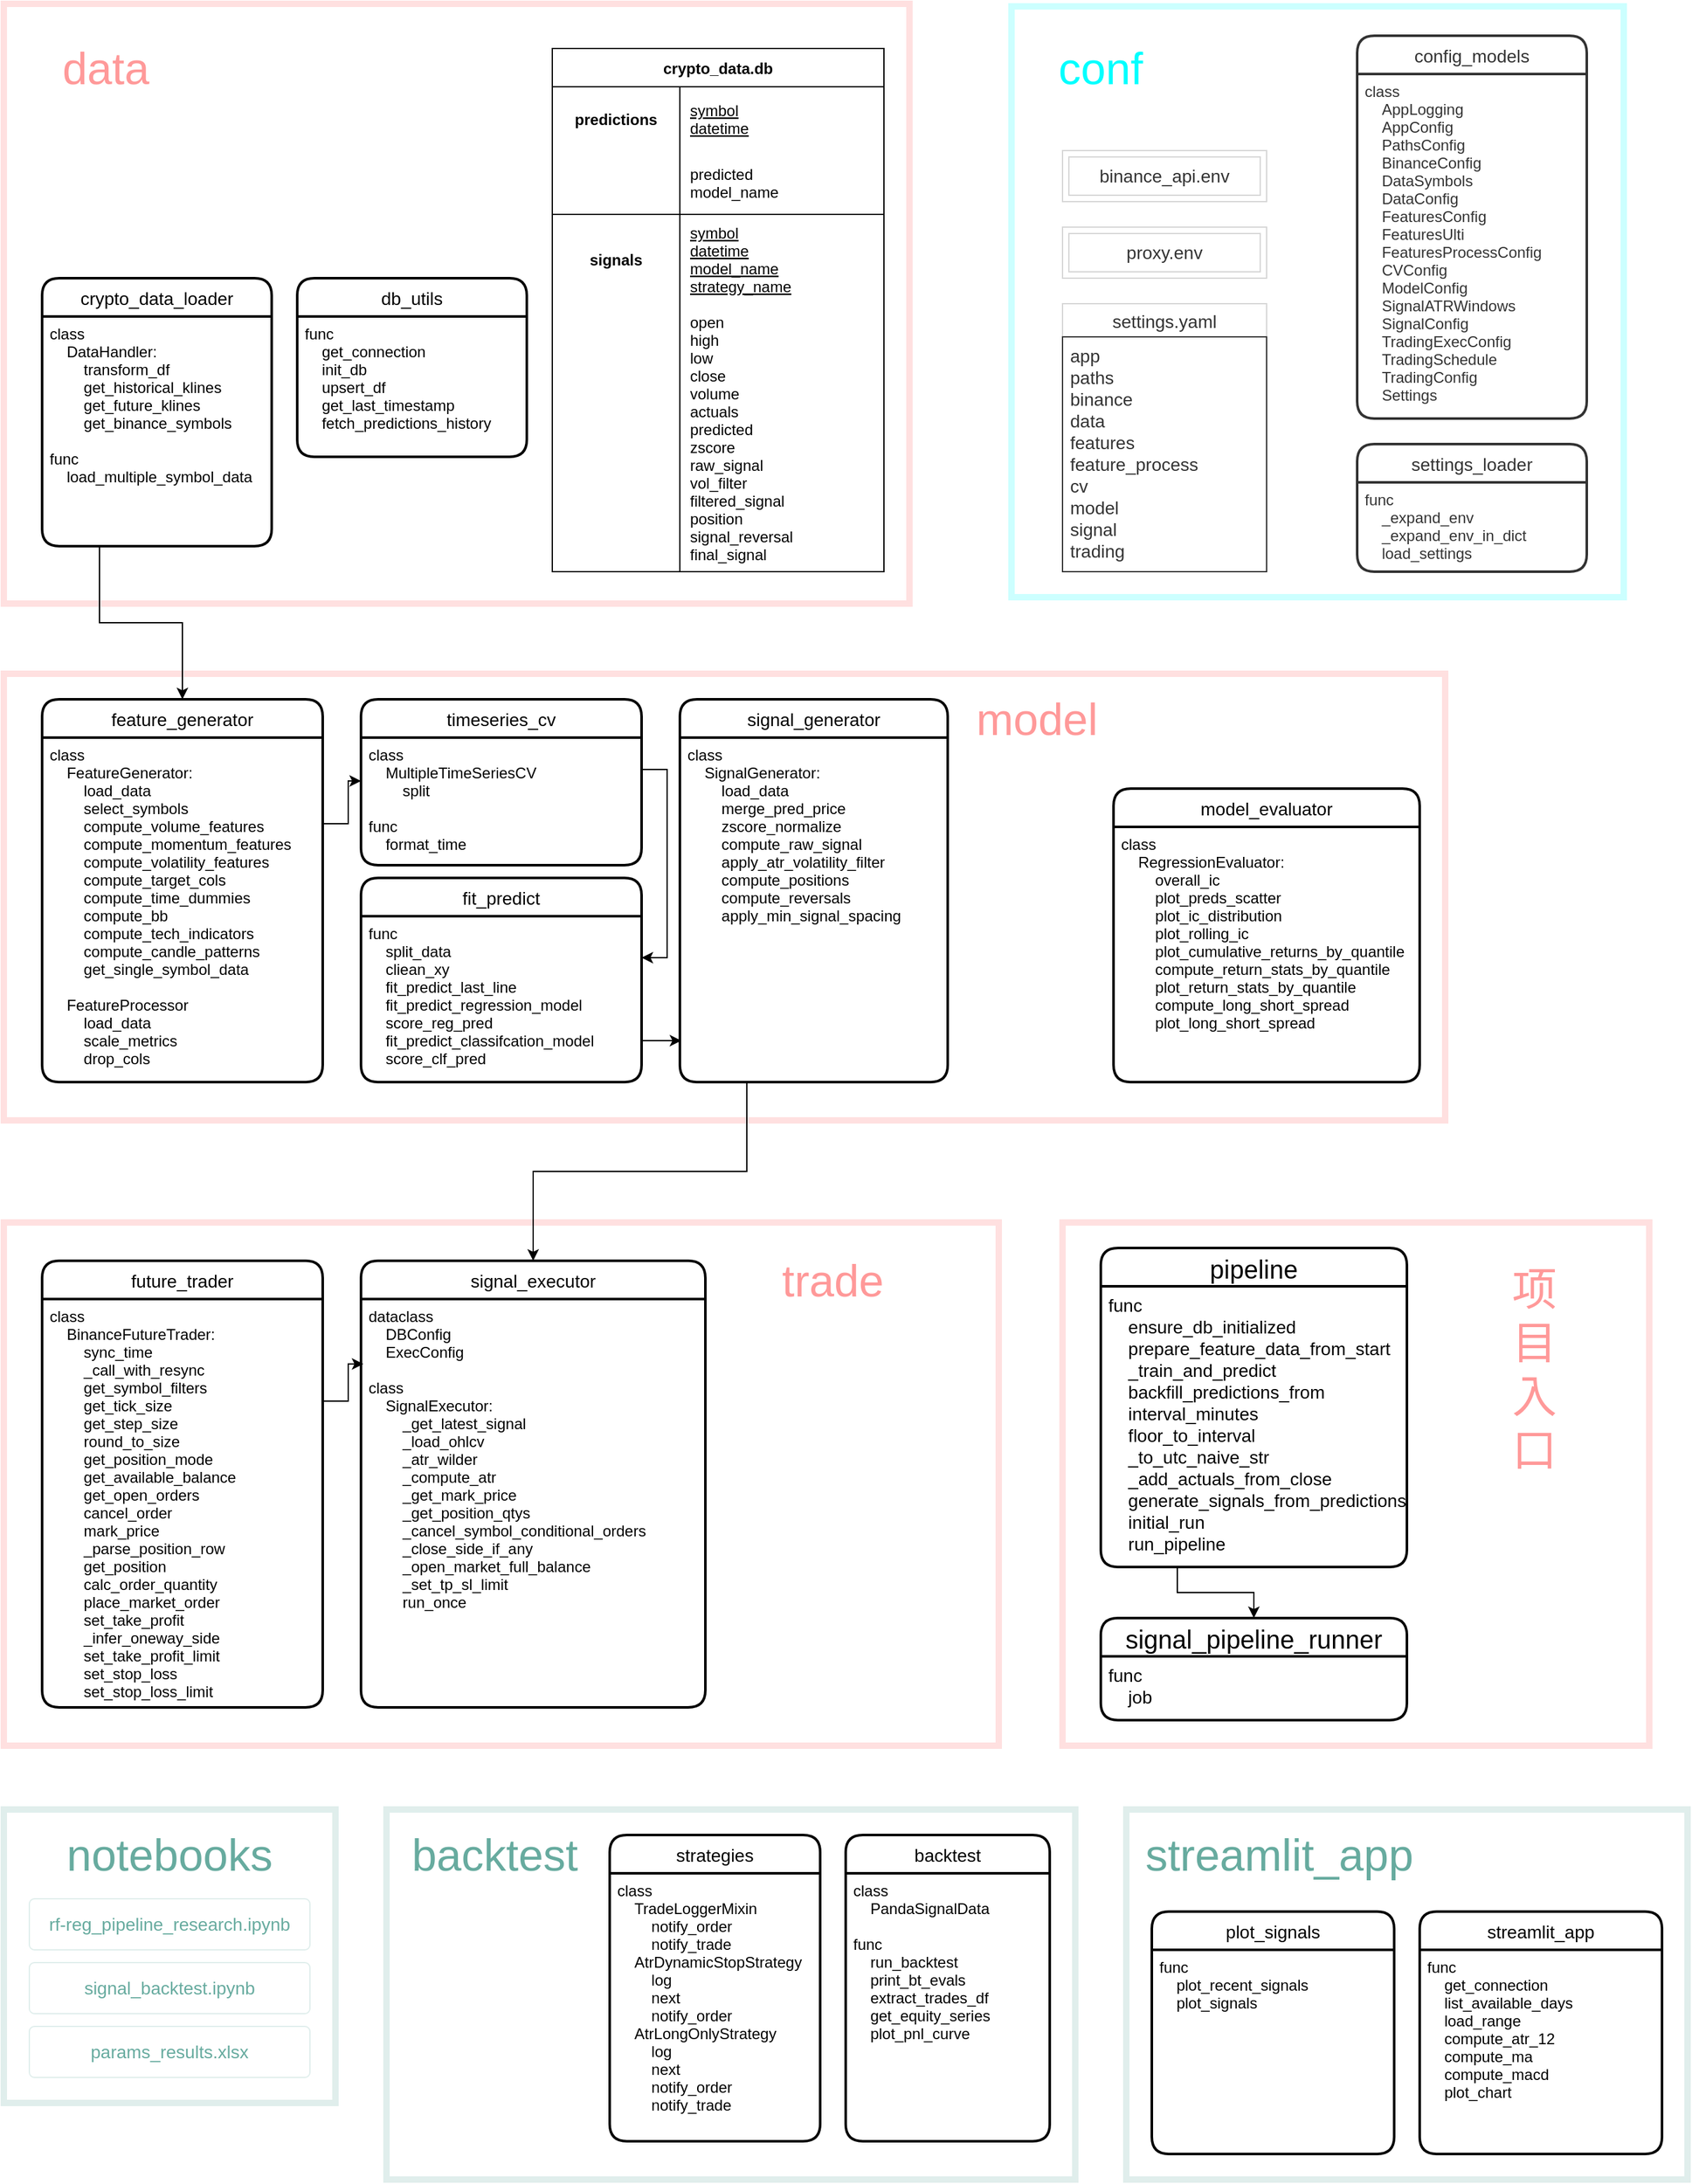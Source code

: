 <mxfile version="20.8.16" type="device"><diagram name="Page-1" id="3JZgt2VzSRIfHEZPAZw5"><mxGraphModel dx="1661" dy="1002" grid="1" gridSize="10" guides="1" tooltips="1" connect="1" arrows="1" fold="1" page="1" pageScale="1" pageWidth="827" pageHeight="1169" math="0" shadow="0"><root><mxCell id="0"/><mxCell id="1" parent="0"/><mxCell id="xsBVrNOs6d973Cf2evKN-70" value="" style="rounded=0;whiteSpace=wrap;html=1;labelBackgroundColor=none;strokeColor=#FF6666;strokeWidth=5;fontSize=14;fontColor=#999999;gradientColor=none;opacity=20;" vertex="1" parent="1"><mxGeometry x="920" y="1070" width="460" height="410" as="geometry"/></mxCell><mxCell id="xsBVrNOs6d973Cf2evKN-60" value="" style="rounded=0;whiteSpace=wrap;html=1;labelBackgroundColor=none;strokeColor=#FF6666;strokeWidth=5;fontSize=35;fontColor=#999999;gradientColor=none;opacity=20;" vertex="1" parent="1"><mxGeometry x="90" y="1070" width="780" height="410" as="geometry"/></mxCell><mxCell id="xsBVrNOs6d973Cf2evKN-52" value="" style="rounded=0;whiteSpace=wrap;html=1;labelBackgroundColor=none;strokeColor=#FF6666;strokeWidth=5;fontSize=35;fontColor=#999999;gradientColor=none;opacity=20;" vertex="1" parent="1"><mxGeometry x="90" y="640" width="1130" height="350" as="geometry"/></mxCell><mxCell id="xsBVrNOs6d973Cf2evKN-33" value="" style="rounded=0;whiteSpace=wrap;html=1;gradientColor=none;opacity=20;strokeColor=#FF6666;strokeWidth=5;labelBackgroundColor=none;" vertex="1" parent="1"><mxGeometry x="90" y="115" width="710" height="470" as="geometry"/></mxCell><mxCell id="xsBVrNOs6d973Cf2evKN-14" value="crypto_data_loader" style="swimlane;childLayout=stackLayout;horizontal=1;startSize=30;horizontalStack=0;rounded=1;fontSize=14;fontStyle=0;strokeWidth=2;resizeParent=0;resizeLast=1;shadow=0;dashed=0;align=center;" vertex="1" parent="1"><mxGeometry x="120" y="330" width="180" height="210" as="geometry"/></mxCell><mxCell id="xsBVrNOs6d973Cf2evKN-15" value="class &#10;    DataHandler:&#10;        transform_df&#10;        get_historical_klines&#10;        get_future_klines&#10;        get_binance_symbols&#10;&#10;func&#10;    load_multiple_symbol_data" style="align=left;strokeColor=none;fillColor=none;spacingLeft=4;fontSize=12;verticalAlign=top;resizable=0;rotatable=0;part=1;" vertex="1" parent="xsBVrNOs6d973Cf2evKN-14"><mxGeometry y="30" width="180" height="180" as="geometry"/></mxCell><mxCell id="xsBVrNOs6d973Cf2evKN-16" value="db_utils" style="swimlane;childLayout=stackLayout;horizontal=1;startSize=30;horizontalStack=0;rounded=1;fontSize=14;fontStyle=0;strokeWidth=2;resizeParent=0;resizeLast=1;shadow=0;dashed=0;align=center;" vertex="1" parent="1"><mxGeometry x="320" y="330" width="180" height="140" as="geometry"/></mxCell><mxCell id="xsBVrNOs6d973Cf2evKN-17" value="func&#10;    get_connection&#10;    init_db&#10;    upsert_df&#10;    get_last_timestamp&#10;    fetch_predictions_history&#10;    " style="align=left;strokeColor=none;fillColor=none;spacingLeft=4;fontSize=12;verticalAlign=top;resizable=0;rotatable=0;part=1;" vertex="1" parent="xsBVrNOs6d973Cf2evKN-16"><mxGeometry y="30" width="180" height="110" as="geometry"/></mxCell><mxCell id="xsBVrNOs6d973Cf2evKN-20" value="crypto_data.db" style="shape=table;startSize=30;container=1;collapsible=1;childLayout=tableLayout;fixedRows=1;rowLines=0;fontStyle=1;align=center;resizeLast=1;" vertex="1" parent="1"><mxGeometry x="520" y="150" width="260" height="410" as="geometry"/></mxCell><mxCell id="xsBVrNOs6d973Cf2evKN-21" value="" style="shape=tableRow;horizontal=0;startSize=0;swimlaneHead=0;swimlaneBody=0;fillColor=none;collapsible=0;dropTarget=0;points=[[0,0.5],[1,0.5]];portConstraint=eastwest;top=0;left=0;right=0;bottom=0;" vertex="1" parent="xsBVrNOs6d973Cf2evKN-20"><mxGeometry y="30" width="260" height="50" as="geometry"/></mxCell><mxCell id="xsBVrNOs6d973Cf2evKN-22" value="predictions" style="shape=partialRectangle;connectable=0;fillColor=none;top=0;left=0;bottom=0;right=0;fontStyle=1;overflow=hidden;" vertex="1" parent="xsBVrNOs6d973Cf2evKN-21"><mxGeometry width="100" height="50" as="geometry"><mxRectangle width="100" height="50" as="alternateBounds"/></mxGeometry></mxCell><mxCell id="xsBVrNOs6d973Cf2evKN-23" value="symbol&#10;datetime" style="shape=partialRectangle;connectable=0;fillColor=none;top=0;left=0;bottom=0;right=0;align=left;spacingLeft=6;fontStyle=4;overflow=hidden;" vertex="1" parent="xsBVrNOs6d973Cf2evKN-21"><mxGeometry x="100" width="160" height="50" as="geometry"><mxRectangle width="160" height="50" as="alternateBounds"/></mxGeometry></mxCell><mxCell id="xsBVrNOs6d973Cf2evKN-24" value="" style="shape=tableRow;horizontal=0;startSize=0;swimlaneHead=0;swimlaneBody=0;fillColor=none;collapsible=0;dropTarget=0;points=[[0,0.5],[1,0.5]];portConstraint=eastwest;top=0;left=0;right=0;bottom=1;" vertex="1" parent="xsBVrNOs6d973Cf2evKN-20"><mxGeometry y="80" width="260" height="50" as="geometry"/></mxCell><mxCell id="xsBVrNOs6d973Cf2evKN-25" value="" style="shape=partialRectangle;connectable=0;fillColor=none;top=0;left=0;bottom=0;right=0;fontStyle=1;overflow=hidden;" vertex="1" parent="xsBVrNOs6d973Cf2evKN-24"><mxGeometry width="100" height="50" as="geometry"><mxRectangle width="100" height="50" as="alternateBounds"/></mxGeometry></mxCell><mxCell id="xsBVrNOs6d973Cf2evKN-26" value="predicted&#10;model_name" style="shape=partialRectangle;connectable=0;fillColor=none;top=0;left=0;bottom=0;right=0;align=left;spacingLeft=6;fontStyle=0;overflow=hidden;" vertex="1" parent="xsBVrNOs6d973Cf2evKN-24"><mxGeometry x="100" width="160" height="50" as="geometry"><mxRectangle width="160" height="50" as="alternateBounds"/></mxGeometry></mxCell><mxCell id="xsBVrNOs6d973Cf2evKN-27" value="" style="shape=tableRow;horizontal=0;startSize=0;swimlaneHead=0;swimlaneBody=0;fillColor=none;collapsible=0;dropTarget=0;points=[[0,0.5],[1,0.5]];portConstraint=eastwest;top=0;left=0;right=0;bottom=0;" vertex="1" parent="xsBVrNOs6d973Cf2evKN-20"><mxGeometry y="130" width="260" height="70" as="geometry"/></mxCell><mxCell id="xsBVrNOs6d973Cf2evKN-28" value="signals" style="shape=partialRectangle;connectable=0;fillColor=none;top=0;left=0;bottom=0;right=0;editable=1;overflow=hidden;fontStyle=1" vertex="1" parent="xsBVrNOs6d973Cf2evKN-27"><mxGeometry width="100" height="70" as="geometry"><mxRectangle width="100" height="70" as="alternateBounds"/></mxGeometry></mxCell><mxCell id="xsBVrNOs6d973Cf2evKN-29" value="symbol&#10;datetime&#10;model_name&#10;strategy_name" style="shape=partialRectangle;connectable=0;fillColor=none;top=0;left=0;bottom=0;right=0;align=left;spacingLeft=6;overflow=hidden;fontStyle=4" vertex="1" parent="xsBVrNOs6d973Cf2evKN-27"><mxGeometry x="100" width="160" height="70" as="geometry"><mxRectangle width="160" height="70" as="alternateBounds"/></mxGeometry></mxCell><mxCell id="xsBVrNOs6d973Cf2evKN-30" value="" style="shape=tableRow;horizontal=0;startSize=0;swimlaneHead=0;swimlaneBody=0;fillColor=none;collapsible=0;dropTarget=0;points=[[0,0.5],[1,0.5]];portConstraint=eastwest;top=0;left=0;right=0;bottom=0;" vertex="1" parent="xsBVrNOs6d973Cf2evKN-20"><mxGeometry y="200" width="260" height="210" as="geometry"/></mxCell><mxCell id="xsBVrNOs6d973Cf2evKN-31" value="" style="shape=partialRectangle;connectable=0;fillColor=none;top=0;left=0;bottom=0;right=0;editable=1;overflow=hidden;" vertex="1" parent="xsBVrNOs6d973Cf2evKN-30"><mxGeometry width="100" height="210" as="geometry"><mxRectangle width="100" height="210" as="alternateBounds"/></mxGeometry></mxCell><mxCell id="xsBVrNOs6d973Cf2evKN-32" value="open&#10;high&#10;low&#10;close&#10;volume&#10;actuals&#10;predicted&#10;zscore&#10;raw_signal&#10;vol_filter&#10;filtered_signal&#10;position&#10;signal_reversal&#10;final_signal" style="shape=partialRectangle;connectable=0;fillColor=none;top=0;left=0;bottom=0;right=0;align=left;spacingLeft=6;overflow=hidden;" vertex="1" parent="xsBVrNOs6d973Cf2evKN-30"><mxGeometry x="100" width="160" height="210" as="geometry"><mxRectangle width="160" height="210" as="alternateBounds"/></mxGeometry></mxCell><mxCell id="xsBVrNOs6d973Cf2evKN-34" value="data" style="text;html=1;strokeColor=none;fillColor=none;align=center;verticalAlign=middle;whiteSpace=wrap;rounded=0;fontSize=35;fontColor=#FF9999;" vertex="1" parent="1"><mxGeometry x="140" y="150" width="60" height="30" as="geometry"/></mxCell><mxCell id="xsBVrNOs6d973Cf2evKN-37" value="feature_generator" style="swimlane;childLayout=stackLayout;horizontal=1;startSize=30;horizontalStack=0;rounded=1;fontSize=14;fontStyle=0;strokeWidth=2;resizeParent=0;resizeLast=1;shadow=0;dashed=0;align=center;" vertex="1" parent="1"><mxGeometry x="120" y="660" width="220" height="300" as="geometry"/></mxCell><mxCell id="xsBVrNOs6d973Cf2evKN-38" value="class&#10;    FeatureGenerator:&#10;        load_data&#10;        select_symbols&#10;        compute_volume_features&#10;        compute_momentum_features&#10;        compute_volatility_features&#10;        compute_target_cols&#10;        compute_time_dummies&#10;        compute_bb&#10;        compute_tech_indicators&#10;        compute_candle_patterns&#10;        get_single_symbol_data&#10;    &#10;    FeatureProcessor&#10;        load_data&#10;        scale_metrics&#10;        drop_cols" style="align=left;strokeColor=none;fillColor=none;spacingLeft=4;fontSize=12;verticalAlign=top;resizable=0;rotatable=0;part=1;" vertex="1" parent="xsBVrNOs6d973Cf2evKN-37"><mxGeometry y="30" width="220" height="270" as="geometry"/></mxCell><mxCell id="xsBVrNOs6d973Cf2evKN-39" value="timeseries_cv" style="swimlane;childLayout=stackLayout;horizontal=1;startSize=30;horizontalStack=0;rounded=1;fontSize=14;fontStyle=0;strokeWidth=2;resizeParent=0;resizeLast=1;shadow=0;dashed=0;align=center;" vertex="1" parent="1"><mxGeometry x="370" y="660" width="220" height="130" as="geometry"/></mxCell><mxCell id="xsBVrNOs6d973Cf2evKN-40" value="class&#10;    MultipleTimeSeriesCV&#10;        split&#10;    &#10;func&#10;    format_time" style="align=left;strokeColor=none;fillColor=none;spacingLeft=4;fontSize=12;verticalAlign=top;resizable=0;rotatable=0;part=1;" vertex="1" parent="xsBVrNOs6d973Cf2evKN-39"><mxGeometry y="30" width="220" height="100" as="geometry"/></mxCell><mxCell id="xsBVrNOs6d973Cf2evKN-41" value="fit_predict" style="swimlane;childLayout=stackLayout;horizontal=1;startSize=30;horizontalStack=0;rounded=1;fontSize=14;fontStyle=0;strokeWidth=2;resizeParent=0;resizeLast=1;shadow=0;dashed=0;align=center;" vertex="1" parent="1"><mxGeometry x="370" y="800" width="220" height="160" as="geometry"/></mxCell><mxCell id="xsBVrNOs6d973Cf2evKN-42" value="func&#10;    split_data&#10;    cliean_xy&#10;    fit_predict_last_line&#10;    fit_predict_regression_model&#10;    score_reg_pred&#10;    fit_predict_classifcation_model&#10;    score_clf_pred" style="align=left;strokeColor=none;fillColor=none;spacingLeft=4;fontSize=12;verticalAlign=top;resizable=0;rotatable=0;part=1;" vertex="1" parent="xsBVrNOs6d973Cf2evKN-41"><mxGeometry y="30" width="220" height="130" as="geometry"/></mxCell><mxCell id="xsBVrNOs6d973Cf2evKN-43" value="signal_generator" style="swimlane;childLayout=stackLayout;horizontal=1;startSize=30;horizontalStack=0;rounded=1;fontSize=14;fontStyle=0;strokeWidth=2;resizeParent=0;resizeLast=1;shadow=0;dashed=0;align=center;" vertex="1" parent="1"><mxGeometry x="620" y="660" width="210" height="300" as="geometry"/></mxCell><mxCell id="xsBVrNOs6d973Cf2evKN-44" value="class&#10;    SignalGenerator:&#10;        load_data&#10;        merge_pred_price&#10;        zscore_normalize&#10;        compute_raw_signal&#10;        apply_atr_volatility_filter&#10;        compute_positions&#10;        compute_reversals&#10;        apply_min_signal_spacing" style="align=left;strokeColor=none;fillColor=none;spacingLeft=4;fontSize=12;verticalAlign=top;resizable=0;rotatable=0;part=1;" vertex="1" parent="xsBVrNOs6d973Cf2evKN-43"><mxGeometry y="30" width="210" height="270" as="geometry"/></mxCell><mxCell id="xsBVrNOs6d973Cf2evKN-46" style="edgeStyle=orthogonalEdgeStyle;rounded=0;orthogonalLoop=1;jettySize=auto;html=1;exitX=1;exitY=0.25;exitDx=0;exitDy=0;entryX=0;entryY=0.34;entryDx=0;entryDy=0;entryPerimeter=0;fontSize=35;fontColor=#999999;" edge="1" parent="1" source="xsBVrNOs6d973Cf2evKN-38" target="xsBVrNOs6d973Cf2evKN-40"><mxGeometry relative="1" as="geometry"/></mxCell><mxCell id="xsBVrNOs6d973Cf2evKN-47" style="edgeStyle=orthogonalEdgeStyle;rounded=0;orthogonalLoop=1;jettySize=auto;html=1;exitX=0.25;exitY=1;exitDx=0;exitDy=0;entryX=0.5;entryY=0;entryDx=0;entryDy=0;fontSize=35;fontColor=#999999;" edge="1" parent="1" source="xsBVrNOs6d973Cf2evKN-15" target="xsBVrNOs6d973Cf2evKN-37"><mxGeometry relative="1" as="geometry"/></mxCell><mxCell id="xsBVrNOs6d973Cf2evKN-48" style="edgeStyle=orthogonalEdgeStyle;rounded=0;orthogonalLoop=1;jettySize=auto;html=1;exitX=1;exitY=0.25;exitDx=0;exitDy=0;entryX=1;entryY=0.25;entryDx=0;entryDy=0;fontSize=35;fontColor=#999999;" edge="1" parent="1" source="xsBVrNOs6d973Cf2evKN-40" target="xsBVrNOs6d973Cf2evKN-42"><mxGeometry relative="1" as="geometry"/></mxCell><mxCell id="xsBVrNOs6d973Cf2evKN-49" style="edgeStyle=orthogonalEdgeStyle;rounded=0;orthogonalLoop=1;jettySize=auto;html=1;exitX=1;exitY=0.75;exitDx=0;exitDy=0;entryX=0.005;entryY=0.881;entryDx=0;entryDy=0;entryPerimeter=0;fontSize=35;fontColor=#999999;" edge="1" parent="1" source="xsBVrNOs6d973Cf2evKN-42" target="xsBVrNOs6d973Cf2evKN-44"><mxGeometry relative="1" as="geometry"/></mxCell><mxCell id="xsBVrNOs6d973Cf2evKN-53" value="model" style="text;html=1;strokeColor=none;fillColor=none;align=center;verticalAlign=middle;whiteSpace=wrap;rounded=0;fontSize=35;fontColor=#FF9999;" vertex="1" parent="1"><mxGeometry x="870" y="660" width="60" height="30" as="geometry"/></mxCell><mxCell id="xsBVrNOs6d973Cf2evKN-54" value="model_evaluator" style="swimlane;childLayout=stackLayout;horizontal=1;startSize=30;horizontalStack=0;rounded=1;fontSize=14;fontStyle=0;strokeWidth=2;resizeParent=0;resizeLast=1;shadow=0;dashed=0;align=center;" vertex="1" parent="1"><mxGeometry x="960" y="730" width="240" height="230" as="geometry"/></mxCell><mxCell id="xsBVrNOs6d973Cf2evKN-55" value="class&#10;    RegressionEvaluator:&#10;        overall_ic&#10;        plot_preds_scatter&#10;        plot_ic_distribution&#10;        plot_rolling_ic&#10;        plot_cumulative_returns_by_quantile&#10;        compute_return_stats_by_quantile&#10;        plot_return_stats_by_quantile&#10;        compute_long_short_spread&#10;        plot_long_short_spread" style="align=left;strokeColor=none;fillColor=none;spacingLeft=4;fontSize=12;verticalAlign=top;resizable=0;rotatable=0;part=1;" vertex="1" parent="xsBVrNOs6d973Cf2evKN-54"><mxGeometry y="30" width="240" height="200" as="geometry"/></mxCell><mxCell id="xsBVrNOs6d973Cf2evKN-56" value="future_trader" style="swimlane;childLayout=stackLayout;horizontal=1;startSize=30;horizontalStack=0;rounded=1;fontSize=14;fontStyle=0;strokeWidth=2;resizeParent=0;resizeLast=1;shadow=0;dashed=0;align=center;" vertex="1" parent="1"><mxGeometry x="120" y="1100" width="220" height="350" as="geometry"/></mxCell><mxCell id="xsBVrNOs6d973Cf2evKN-57" value="class&#10;    BinanceFutureTrader:&#10;        sync_time&#10;        _call_with_resync&#10;        get_symbol_filters&#10;        get_tick_size&#10;        get_step_size&#10;        round_to_size&#10;        get_position_mode&#10;        get_available_balance&#10;        get_open_orders&#10;        cancel_order&#10;        mark_price&#10;        _parse_position_row&#10;        get_position&#10;        calc_order_quantity&#10;        place_market_order&#10;        set_take_profit&#10;        _infer_oneway_side&#10;        set_take_profit_limit&#10;        set_stop_loss&#10;        set_stop_loss_limit&#10;        " style="align=left;strokeColor=none;fillColor=none;spacingLeft=4;fontSize=12;verticalAlign=top;resizable=0;rotatable=0;part=1;" vertex="1" parent="xsBVrNOs6d973Cf2evKN-56"><mxGeometry y="30" width="220" height="320" as="geometry"/></mxCell><mxCell id="xsBVrNOs6d973Cf2evKN-58" value="signal_executor" style="swimlane;childLayout=stackLayout;horizontal=1;startSize=30;horizontalStack=0;rounded=1;fontSize=14;fontStyle=0;strokeWidth=2;resizeParent=0;resizeLast=1;shadow=0;dashed=0;align=center;" vertex="1" parent="1"><mxGeometry x="370" y="1100" width="270" height="350" as="geometry"/></mxCell><mxCell id="xsBVrNOs6d973Cf2evKN-59" value="dataclass&#10;    DBConfig     &#10;    ExecConfig&#10;&#10;class&#10;    SignalExecutor:&#10;        _get_latest_signal&#10;        _load_ohlcv&#10;        _atr_wilder&#10;        _compute_atr&#10;        _get_mark_price&#10;        _get_position_qtys&#10;        _cancel_symbol_conditional_orders&#10;        _close_side_if_any&#10;        _open_market_full_balance&#10;        _set_tp_sl_limit&#10;        run_once&#10;        &#10;" style="align=left;strokeColor=none;fillColor=none;spacingLeft=4;fontSize=12;verticalAlign=top;resizable=0;rotatable=0;part=1;" vertex="1" parent="xsBVrNOs6d973Cf2evKN-58"><mxGeometry y="30" width="270" height="320" as="geometry"/></mxCell><mxCell id="xsBVrNOs6d973Cf2evKN-61" value="trade" style="text;html=1;strokeColor=none;fillColor=none;align=center;verticalAlign=middle;whiteSpace=wrap;rounded=0;fontSize=35;fontColor=#FF9999;" vertex="1" parent="1"><mxGeometry x="710" y="1100" width="60" height="30" as="geometry"/></mxCell><mxCell id="xsBVrNOs6d973Cf2evKN-63" style="edgeStyle=orthogonalEdgeStyle;rounded=0;orthogonalLoop=1;jettySize=auto;html=1;exitX=1;exitY=0.25;exitDx=0;exitDy=0;entryX=0.007;entryY=0.159;entryDx=0;entryDy=0;entryPerimeter=0;fontSize=35;fontColor=#999999;" edge="1" parent="1" source="xsBVrNOs6d973Cf2evKN-57" target="xsBVrNOs6d973Cf2evKN-59"><mxGeometry relative="1" as="geometry"/></mxCell><mxCell id="xsBVrNOs6d973Cf2evKN-64" style="edgeStyle=orthogonalEdgeStyle;rounded=0;orthogonalLoop=1;jettySize=auto;html=1;exitX=0.25;exitY=1;exitDx=0;exitDy=0;fontSize=35;fontColor=#999999;" edge="1" parent="1" source="xsBVrNOs6d973Cf2evKN-44" target="xsBVrNOs6d973Cf2evKN-58"><mxGeometry relative="1" as="geometry"/></mxCell><mxCell id="xsBVrNOs6d973Cf2evKN-65" value="pipeline" style="swimlane;childLayout=stackLayout;horizontal=1;startSize=30;horizontalStack=0;rounded=1;fontSize=20;fontStyle=0;strokeWidth=2;resizeParent=0;resizeLast=1;shadow=0;dashed=0;align=center;" vertex="1" parent="1"><mxGeometry x="950" y="1090" width="240" height="250" as="geometry"/></mxCell><mxCell id="xsBVrNOs6d973Cf2evKN-66" value="func&#10;    ensure_db_initialized&#10;    prepare_feature_data_from_start&#10;    _train_and_predict&#10;    backfill_predictions_from&#10;    interval_minutes&#10;    floor_to_interval&#10;    _to_utc_naive_str&#10;    _add_actuals_from_close&#10;    generate_signals_from_predictions&#10;    initial_run&#10;    run_pipeline" style="align=left;strokeColor=none;fillColor=none;spacingLeft=4;fontSize=14;verticalAlign=top;resizable=0;rotatable=0;part=1;" vertex="1" parent="xsBVrNOs6d973Cf2evKN-65"><mxGeometry y="30" width="240" height="220" as="geometry"/></mxCell><mxCell id="xsBVrNOs6d973Cf2evKN-67" value="signal_pipeline_runner" style="swimlane;childLayout=stackLayout;horizontal=1;startSize=30;horizontalStack=0;rounded=1;fontSize=20;fontStyle=0;strokeWidth=2;resizeParent=0;resizeLast=1;shadow=0;dashed=0;align=center;" vertex="1" parent="1"><mxGeometry x="950" y="1380" width="240" height="80" as="geometry"/></mxCell><mxCell id="xsBVrNOs6d973Cf2evKN-68" value="func&#10;    job" style="align=left;strokeColor=none;fillColor=none;spacingLeft=4;fontSize=14;verticalAlign=top;resizable=0;rotatable=0;part=1;" vertex="1" parent="xsBVrNOs6d973Cf2evKN-67"><mxGeometry y="30" width="240" height="50" as="geometry"/></mxCell><mxCell id="xsBVrNOs6d973Cf2evKN-69" style="edgeStyle=orthogonalEdgeStyle;rounded=0;orthogonalLoop=1;jettySize=auto;html=1;exitX=0.25;exitY=1;exitDx=0;exitDy=0;entryX=0.5;entryY=0;entryDx=0;entryDy=0;fontSize=14;fontColor=#999999;" edge="1" parent="1" source="xsBVrNOs6d973Cf2evKN-66" target="xsBVrNOs6d973Cf2evKN-67"><mxGeometry relative="1" as="geometry"/></mxCell><mxCell id="xsBVrNOs6d973Cf2evKN-71" value="项目入口" style="text;html=1;strokeColor=none;fillColor=none;align=center;verticalAlign=middle;whiteSpace=wrap;rounded=0;fontSize=35;fontColor=#FF9999;" vertex="1" parent="1"><mxGeometry x="1260" y="1090" width="60" height="190" as="geometry"/></mxCell><mxCell id="xsBVrNOs6d973Cf2evKN-72" value="binance_api.env" style="shape=ext;margin=3;double=1;whiteSpace=wrap;html=1;align=center;labelBackgroundColor=none;strokeColor=#000000;strokeWidth=1;fontSize=14;fontColor=#000000;gradientColor=none;opacity=20;" vertex="1" parent="1"><mxGeometry x="920" y="230" width="160" height="40" as="geometry"/></mxCell><mxCell id="xsBVrNOs6d973Cf2evKN-73" value="proxy.env" style="shape=ext;margin=3;double=1;whiteSpace=wrap;html=1;align=center;labelBackgroundColor=none;strokeColor=#000000;strokeWidth=1;fontSize=14;fontColor=#000000;gradientColor=none;opacity=20;" vertex="1" parent="1"><mxGeometry x="920" y="290" width="160" height="40" as="geometry"/></mxCell><mxCell id="xsBVrNOs6d973Cf2evKN-74" value="settings.yaml" style="swimlane;fontStyle=0;childLayout=stackLayout;horizontal=1;startSize=26;horizontalStack=0;resizeParent=1;resizeParentMax=0;resizeLast=0;collapsible=1;marginBottom=0;align=center;fontSize=14;labelBackgroundColor=none;strokeColor=#000000;strokeWidth=1;fontColor=#000000;gradientColor=none;opacity=20;" vertex="1" parent="1"><mxGeometry x="920" y="350" width="160" height="210" as="geometry"/></mxCell><mxCell id="xsBVrNOs6d973Cf2evKN-75" value="app&#10;paths&#10;binance&#10;data&#10;features&#10;feature_process&#10;cv&#10;model&#10;signal&#10;trading" style="text;strokeColor=#000000;fillColor=none;spacingLeft=4;spacingRight=4;overflow=hidden;rotatable=0;points=[[0,0.5],[1,0.5]];portConstraint=eastwest;fontSize=14;fontColor=#000000;" vertex="1" parent="xsBVrNOs6d973Cf2evKN-74"><mxGeometry y="26" width="160" height="184" as="geometry"/></mxCell><mxCell id="xsBVrNOs6d973Cf2evKN-78" value="config_models" style="swimlane;childLayout=stackLayout;horizontal=1;startSize=30;horizontalStack=0;rounded=1;fontSize=14;fontStyle=0;strokeWidth=2;resizeParent=0;resizeLast=1;shadow=0;dashed=0;align=center;" vertex="1" parent="1"><mxGeometry x="1151" y="140" width="180" height="300" as="geometry"/></mxCell><mxCell id="xsBVrNOs6d973Cf2evKN-79" value="class&#10;    AppLogging&#10;    AppConfig&#10;    PathsConfig&#10;    BinanceConfig&#10;    DataSymbols&#10;    DataConfig&#10;    FeaturesConfig&#10;    FeaturesUlti&#10;    FeaturesProcessConfig&#10;    CVConfig&#10;    ModelConfig&#10;    SignalATRWindows&#10;    SignalConfig&#10;    TradingExecConfig&#10;    TradingSchedule&#10;    TradingConfig&#10;    Settings" style="align=left;strokeColor=none;fillColor=none;spacingLeft=4;fontSize=12;verticalAlign=top;resizable=0;rotatable=0;part=1;" vertex="1" parent="xsBVrNOs6d973Cf2evKN-78"><mxGeometry y="30" width="180" height="270" as="geometry"/></mxCell><mxCell id="xsBVrNOs6d973Cf2evKN-80" value="settings_loader" style="swimlane;childLayout=stackLayout;horizontal=1;startSize=30;horizontalStack=0;rounded=1;fontSize=14;fontStyle=0;strokeWidth=2;resizeParent=0;resizeLast=1;shadow=0;dashed=0;align=center;" vertex="1" parent="1"><mxGeometry x="1151" y="460" width="180" height="100" as="geometry"/></mxCell><mxCell id="xsBVrNOs6d973Cf2evKN-81" value="func&#10;    _expand_env&#10;    _expand_env_in_dict&#10;    load_settings" style="align=left;strokeColor=none;fillColor=none;spacingLeft=4;fontSize=12;verticalAlign=top;resizable=0;rotatable=0;part=1;" vertex="1" parent="xsBVrNOs6d973Cf2evKN-80"><mxGeometry y="30" width="180" height="70" as="geometry"/></mxCell><mxCell id="xsBVrNOs6d973Cf2evKN-83" value="" style="rounded=0;whiteSpace=wrap;html=1;gradientColor=none;opacity=20;strokeColor=#00FFFF;strokeWidth=5;labelBackgroundColor=none;" vertex="1" parent="1"><mxGeometry x="880" y="117" width="480" height="463" as="geometry"/></mxCell><mxCell id="xsBVrNOs6d973Cf2evKN-84" value="conf" style="text;html=1;strokeColor=none;fillColor=none;align=center;verticalAlign=middle;whiteSpace=wrap;rounded=0;fontSize=35;fontColor=#00FFFF;" vertex="1" parent="1"><mxGeometry x="920" y="150" width="60" height="30" as="geometry"/></mxCell><mxCell id="xsBVrNOs6d973Cf2evKN-85" value="" style="rounded=0;whiteSpace=wrap;html=1;labelBackgroundColor=none;strokeColor=#67AB9F;strokeWidth=5;fontSize=14;fontColor=#999999;gradientColor=none;opacity=20;" vertex="1" parent="1"><mxGeometry x="90" y="1530" width="260" height="230" as="geometry"/></mxCell><mxCell id="xsBVrNOs6d973Cf2evKN-91" value="notebooks" style="text;html=1;strokeColor=none;fillColor=none;align=center;verticalAlign=middle;whiteSpace=wrap;rounded=0;fontSize=35;fontColor=#67AB9F;" vertex="1" parent="1"><mxGeometry x="115" y="1540" width="210" height="50" as="geometry"/></mxCell><mxCell id="xsBVrNOs6d973Cf2evKN-92" value="rf-reg_pipeline_research.ipynb" style="rounded=1;arcSize=10;whiteSpace=wrap;html=1;align=center;labelBackgroundColor=none;strokeColor=#67AB9F;strokeWidth=1;fontSize=14;fontColor=#67AB9F;gradientColor=none;opacity=20;" vertex="1" parent="1"><mxGeometry x="110" y="1600" width="220" height="40" as="geometry"/></mxCell><mxCell id="xsBVrNOs6d973Cf2evKN-93" value="signal_backtest.ipynb" style="rounded=1;arcSize=10;whiteSpace=wrap;html=1;align=center;labelBackgroundColor=none;strokeColor=#67AB9F;strokeWidth=1;fontSize=14;fontColor=#67AB9F;gradientColor=none;opacity=20;" vertex="1" parent="1"><mxGeometry x="110" y="1650" width="220" height="40" as="geometry"/></mxCell><mxCell id="xsBVrNOs6d973Cf2evKN-94" value="params_results.xlsx" style="rounded=1;arcSize=10;whiteSpace=wrap;html=1;align=center;labelBackgroundColor=none;strokeColor=#67AB9F;strokeWidth=1;fontSize=14;fontColor=#67AB9F;gradientColor=none;opacity=20;" vertex="1" parent="1"><mxGeometry x="110" y="1700" width="220" height="40" as="geometry"/></mxCell><mxCell id="xsBVrNOs6d973Cf2evKN-95" value="" style="rounded=0;whiteSpace=wrap;html=1;labelBackgroundColor=none;strokeColor=#67AB9F;strokeWidth=5;fontSize=14;fontColor=#999999;gradientColor=none;opacity=20;" vertex="1" parent="1"><mxGeometry x="390" y="1530" width="540" height="290" as="geometry"/></mxCell><mxCell id="xsBVrNOs6d973Cf2evKN-96" value="strategies" style="swimlane;childLayout=stackLayout;horizontal=1;startSize=30;horizontalStack=0;rounded=1;fontSize=14;fontStyle=0;strokeWidth=2;resizeParent=0;resizeLast=1;shadow=0;dashed=0;align=center;" vertex="1" parent="1"><mxGeometry x="565" y="1550" width="165" height="240" as="geometry"/></mxCell><mxCell id="xsBVrNOs6d973Cf2evKN-97" value="class&#10;    TradeLoggerMixin&#10;        notify_order&#10;        notify_trade&#10;    AtrDynamicStopStrategy&#10;        log&#10;        next&#10;        notify_order&#10;    AtrLongOnlyStrategy&#10;        log&#10;        next&#10;        notify_order&#10;        notify_trade" style="align=left;strokeColor=none;fillColor=none;spacingLeft=4;fontSize=12;verticalAlign=top;resizable=0;rotatable=0;part=1;" vertex="1" parent="xsBVrNOs6d973Cf2evKN-96"><mxGeometry y="30" width="165" height="210" as="geometry"/></mxCell><mxCell id="xsBVrNOs6d973Cf2evKN-98" value="backtest" style="text;html=1;strokeColor=none;fillColor=none;align=center;verticalAlign=middle;whiteSpace=wrap;rounded=0;fontSize=35;fontColor=#67AB9F;" vertex="1" parent="1"><mxGeometry x="370" y="1540" width="210" height="50" as="geometry"/></mxCell><mxCell id="xsBVrNOs6d973Cf2evKN-99" value="backtest" style="swimlane;childLayout=stackLayout;horizontal=1;startSize=30;horizontalStack=0;rounded=1;fontSize=14;fontStyle=0;strokeWidth=2;resizeParent=0;resizeLast=1;shadow=0;dashed=0;align=center;" vertex="1" parent="1"><mxGeometry x="750" y="1550" width="160" height="240" as="geometry"/></mxCell><mxCell id="xsBVrNOs6d973Cf2evKN-100" value="class&#10;    PandaSignalData&#10;    &#10;func&#10;    run_backtest&#10;    print_bt_evals&#10;    extract_trades_df&#10;    get_equity_series&#10;    plot_pnl_curve" style="align=left;strokeColor=none;fillColor=none;spacingLeft=4;fontSize=12;verticalAlign=top;resizable=0;rotatable=0;part=1;" vertex="1" parent="xsBVrNOs6d973Cf2evKN-99"><mxGeometry y="30" width="160" height="210" as="geometry"/></mxCell><mxCell id="xsBVrNOs6d973Cf2evKN-101" value="" style="rounded=0;whiteSpace=wrap;html=1;labelBackgroundColor=none;strokeColor=#67AB9F;strokeWidth=5;fontSize=14;fontColor=#999999;gradientColor=none;opacity=20;" vertex="1" parent="1"><mxGeometry x="970" y="1530" width="440" height="290" as="geometry"/></mxCell><mxCell id="xsBVrNOs6d973Cf2evKN-102" value="streamlit_app" style="text;html=1;strokeColor=none;fillColor=none;align=center;verticalAlign=middle;whiteSpace=wrap;rounded=0;fontSize=35;fontColor=#67AB9F;" vertex="1" parent="1"><mxGeometry x="990" y="1540" width="200" height="50" as="geometry"/></mxCell><mxCell id="xsBVrNOs6d973Cf2evKN-103" value="plot_signals" style="swimlane;childLayout=stackLayout;horizontal=1;startSize=30;horizontalStack=0;rounded=1;fontSize=14;fontStyle=0;strokeWidth=2;resizeParent=0;resizeLast=1;shadow=0;dashed=0;align=center;" vertex="1" parent="1"><mxGeometry x="990" y="1610" width="190" height="190" as="geometry"/></mxCell><mxCell id="xsBVrNOs6d973Cf2evKN-104" value="func&#10;    plot_recent_signals&#10;    plot_signals" style="align=left;strokeColor=none;fillColor=none;spacingLeft=4;fontSize=12;verticalAlign=top;resizable=0;rotatable=0;part=1;" vertex="1" parent="xsBVrNOs6d973Cf2evKN-103"><mxGeometry y="30" width="190" height="160" as="geometry"/></mxCell><mxCell id="xsBVrNOs6d973Cf2evKN-105" value="streamlit_app" style="swimlane;childLayout=stackLayout;horizontal=1;startSize=30;horizontalStack=0;rounded=1;fontSize=14;fontStyle=0;strokeWidth=2;resizeParent=0;resizeLast=1;shadow=0;dashed=0;align=center;" vertex="1" parent="1"><mxGeometry x="1200" y="1610" width="190" height="190" as="geometry"/></mxCell><mxCell id="xsBVrNOs6d973Cf2evKN-106" value="func&#10;    get_connection&#10;    list_available_days&#10;    load_range&#10;    compute_atr_12&#10;    compute_ma&#10;    compute_macd&#10;    plot_chart&#10;    " style="align=left;strokeColor=none;fillColor=none;spacingLeft=4;fontSize=12;verticalAlign=top;resizable=0;rotatable=0;part=1;" vertex="1" parent="xsBVrNOs6d973Cf2evKN-105"><mxGeometry y="30" width="190" height="160" as="geometry"/></mxCell></root></mxGraphModel></diagram></mxfile>